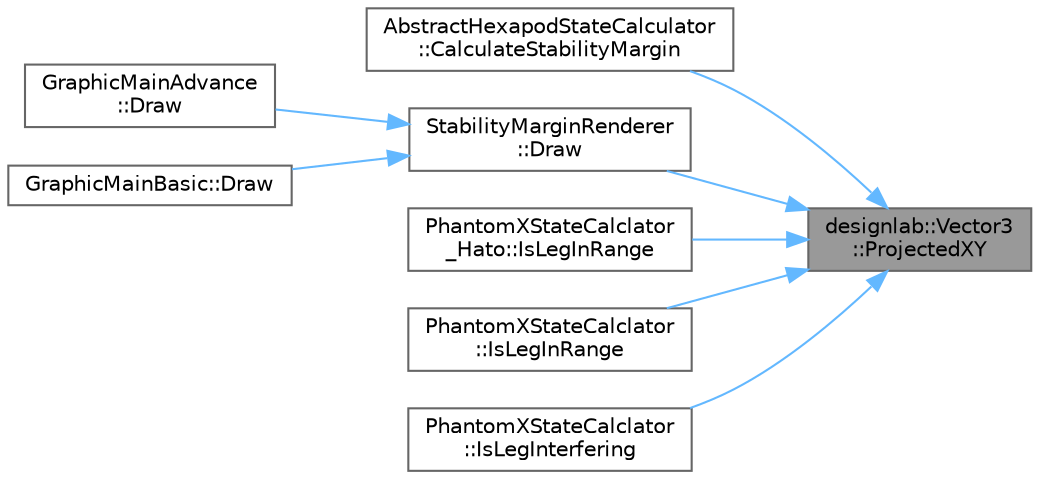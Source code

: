 digraph "designlab::Vector3::ProjectedXY"
{
 // LATEX_PDF_SIZE
  bgcolor="transparent";
  edge [fontname=Helvetica,fontsize=10,labelfontname=Helvetica,labelfontsize=10];
  node [fontname=Helvetica,fontsize=10,shape=box,height=0.2,width=0.4];
  rankdir="RL";
  Node1 [id="Node000001",label="designlab::Vector3\l::ProjectedXY",height=0.2,width=0.4,color="gray40", fillcolor="grey60", style="filled", fontcolor="black",tooltip="XY平面に射影したベクトルを返す．"];
  Node1 -> Node2 [id="edge1_Node000001_Node000002",dir="back",color="steelblue1",style="solid",tooltip=" "];
  Node2 [id="Node000002",label="AbstractHexapodStateCalculator\l::CalculateStabilityMargin",height=0.2,width=0.4,color="grey40", fillcolor="white", style="filled",URL="$class_abstract_hexapod_state_calculator.html#a862d9bc1251d1677af060fa8ae3ff8f8",tooltip="安定余裕(Stability Margin))を計算する．詳しくは「不整地における歩行機械の静的安定性評価基準」という論文を読んで欲しい   接地脚を繋いで作られる多角形の辺と重心の距離の最小値を計算す..."];
  Node1 -> Node3 [id="edge2_Node000001_Node000003",dir="back",color="steelblue1",style="solid",tooltip=" "];
  Node3 [id="Node000003",label="StabilityMarginRenderer\l::Draw",height=0.2,width=0.4,color="grey40", fillcolor="white", style="filled",URL="$class_stability_margin_renderer.html#a798847136070802f8c38a2ec5e71753f",tooltip="ロボットの静的安定余裕(支持脚多角形)を描画する．"];
  Node3 -> Node4 [id="edge3_Node000003_Node000004",dir="back",color="steelblue1",style="solid",tooltip=" "];
  Node4 [id="Node000004",label="GraphicMainAdvance\l::Draw",height=0.2,width=0.4,color="grey40", fillcolor="white", style="filled",URL="$class_graphic_main_advance.html#a6692e76b6ea8bf3bc16f7e22c0feccbb",tooltip="描画を行う．ここでは描画系の処理のみを行い内部のデータを更新しないためconstを付けている．純粋仮想関数．"];
  Node3 -> Node5 [id="edge4_Node000003_Node000005",dir="back",color="steelblue1",style="solid",tooltip=" "];
  Node5 [id="Node000005",label="GraphicMainBasic::Draw",height=0.2,width=0.4,color="grey40", fillcolor="white", style="filled",URL="$class_graphic_main_basic.html#a1e698ba2d3c8d10a78d37f1be466b061",tooltip="描画を行う．ここでは描画系の処理のみを行い内部のデータを更新しないためconstを付けている．純粋仮想関数．"];
  Node1 -> Node6 [id="edge5_Node000001_Node000006",dir="back",color="steelblue1",style="solid",tooltip=" "];
  Node6 [id="Node000006",label="PhantomXStateCalclator\l_Hato::IsLegInRange",height=0.2,width=0.4,color="grey40", fillcolor="white", style="filled",URL="$class_phantom_x_state_calclator___hato.html#ac56aef3f9820b542dc4eadd625f5d51d",tooltip="脚が可動範囲内にあるかどうかを判定する．"];
  Node1 -> Node7 [id="edge6_Node000001_Node000007",dir="back",color="steelblue1",style="solid",tooltip=" "];
  Node7 [id="Node000007",label="PhantomXStateCalclator\l::IsLegInRange",height=0.2,width=0.4,color="grey40", fillcolor="white", style="filled",URL="$class_phantom_x_state_calclator.html#a8409b77c82e400bae4b0d8df1a54c596",tooltip="脚が可動範囲内にあるかどうかを判定する．"];
  Node1 -> Node8 [id="edge7_Node000001_Node000008",dir="back",color="steelblue1",style="solid",tooltip=" "];
  Node8 [id="Node000008",label="PhantomXStateCalclator\l::IsLegInterfering",height=0.2,width=0.4,color="grey40", fillcolor="white", style="filled",URL="$class_phantom_x_state_calclator.html#a8f95bf9984294ea4f9dcde220288930e",tooltip="脚が他の脚と干渉しているかどうかを判定する．"];
}
